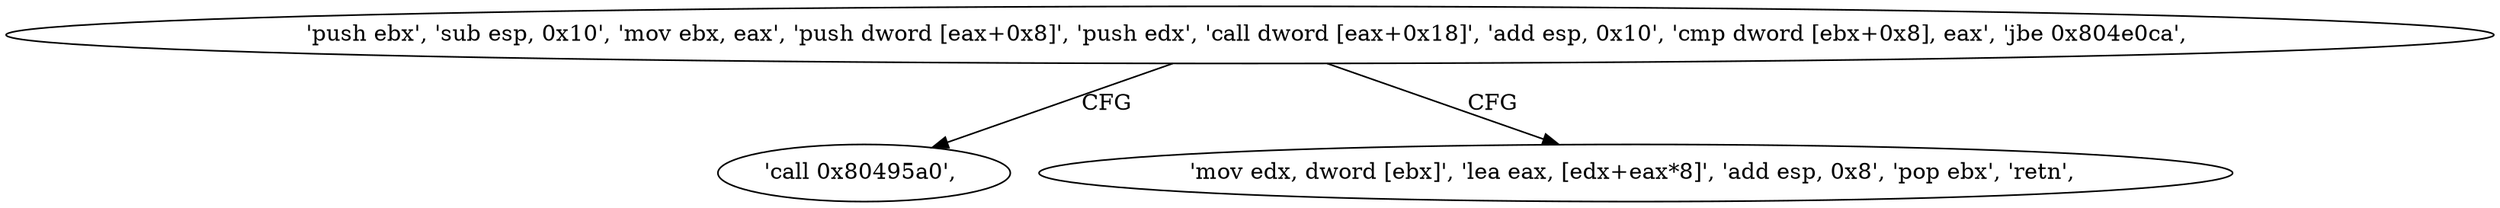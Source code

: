 digraph "func" {
"134537387" [label = "'push ebx', 'sub esp, 0x10', 'mov ebx, eax', 'push dword [eax+0x8]', 'push edx', 'call dword [eax+0x18]', 'add esp, 0x10', 'cmp dword [ebx+0x8], eax', 'jbe 0x804e0ca', " ]
"134537418" [label = "'call 0x80495a0', " ]
"134537408" [label = "'mov edx, dword [ebx]', 'lea eax, [edx+eax*8]', 'add esp, 0x8', 'pop ebx', 'retn', " ]
"134537387" -> "134537418" [ label = "CFG" ]
"134537387" -> "134537408" [ label = "CFG" ]
}
